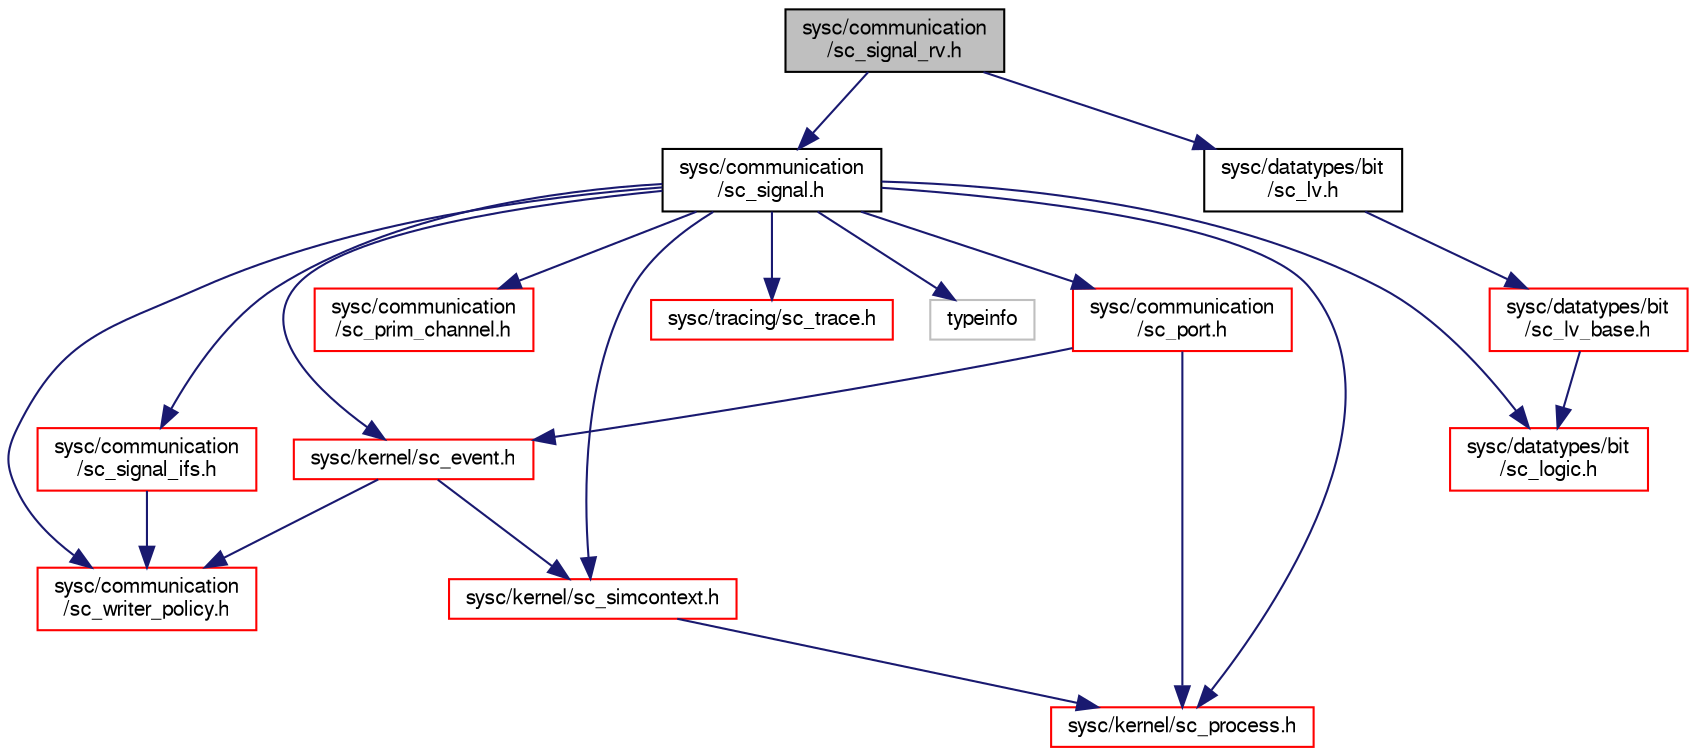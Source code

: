 digraph "sysc/communication/sc_signal_rv.h"
{
  edge [fontname="FreeSans",fontsize="10",labelfontname="FreeSans",labelfontsize="10"];
  node [fontname="FreeSans",fontsize="10",shape=record];
  Node0 [label="sysc/communication\l/sc_signal_rv.h",height=0.2,width=0.4,color="black", fillcolor="grey75", style="filled", fontcolor="black"];
  Node0 -> Node1 [color="midnightblue",fontsize="10",style="solid",fontname="FreeSans"];
  Node1 [label="sysc/communication\l/sc_signal.h",height=0.2,width=0.4,color="black", fillcolor="white", style="filled",URL="$a00059.html"];
  Node1 -> Node2 [color="midnightblue",fontsize="10",style="solid",fontname="FreeSans"];
  Node2 [label="sysc/communication\l/sc_port.h",height=0.2,width=0.4,color="red", fillcolor="white", style="filled",URL="$a00047.html"];
  Node2 -> Node14 [color="midnightblue",fontsize="10",style="solid",fontname="FreeSans"];
  Node14 [label="sysc/kernel/sc_event.h",height=0.2,width=0.4,color="red", fillcolor="white", style="filled",URL="$a00248.html"];
  Node14 -> Node16 [color="midnightblue",fontsize="10",style="solid",fontname="FreeSans"];
  Node16 [label="sysc/kernel/sc_simcontext.h",height=0.2,width=0.4,color="red", fillcolor="white", style="filled",URL="$a00311.html"];
  Node16 -> Node17 [color="midnightblue",fontsize="10",style="solid",fontname="FreeSans"];
  Node17 [label="sysc/kernel/sc_process.h",height=0.2,width=0.4,color="red", fillcolor="white", style="filled",URL="$a00293.html"];
  Node14 -> Node45 [color="midnightblue",fontsize="10",style="solid",fontname="FreeSans"];
  Node45 [label="sysc/communication\l/sc_writer_policy.h",height=0.2,width=0.4,color="red", fillcolor="white", style="filled",URL="$a00080.html"];
  Node2 -> Node17 [color="midnightblue",fontsize="10",style="solid",fontname="FreeSans"];
  Node1 -> Node57 [color="midnightblue",fontsize="10",style="solid",fontname="FreeSans"];
  Node57 [label="sysc/communication\l/sc_prim_channel.h",height=0.2,width=0.4,color="red", fillcolor="white", style="filled",URL="$a00050.html"];
  Node1 -> Node58 [color="midnightblue",fontsize="10",style="solid",fontname="FreeSans"];
  Node58 [label="sysc/communication\l/sc_signal_ifs.h",height=0.2,width=0.4,color="red", fillcolor="white", style="filled",URL="$a00062.html"];
  Node58 -> Node45 [color="midnightblue",fontsize="10",style="solid",fontname="FreeSans"];
  Node1 -> Node45 [color="midnightblue",fontsize="10",style="solid",fontname="FreeSans"];
  Node1 -> Node14 [color="midnightblue",fontsize="10",style="solid",fontname="FreeSans"];
  Node1 -> Node17 [color="midnightblue",fontsize="10",style="solid",fontname="FreeSans"];
  Node1 -> Node16 [color="midnightblue",fontsize="10",style="solid",fontname="FreeSans"];
  Node1 -> Node52 [color="midnightblue",fontsize="10",style="solid",fontname="FreeSans"];
  Node52 [label="sysc/datatypes/bit\l/sc_logic.h",height=0.2,width=0.4,color="red", fillcolor="white", style="filled",URL="$a00098.html"];
  Node1 -> Node59 [color="midnightblue",fontsize="10",style="solid",fontname="FreeSans"];
  Node59 [label="sysc/tracing/sc_trace.h",height=0.2,width=0.4,color="red", fillcolor="white", style="filled",URL="$a00341.html"];
  Node1 -> Node23 [color="midnightblue",fontsize="10",style="solid",fontname="FreeSans"];
  Node23 [label="typeinfo",height=0.2,width=0.4,color="grey75", fillcolor="white", style="filled"];
  Node0 -> Node60 [color="midnightblue",fontsize="10",style="solid",fontname="FreeSans"];
  Node60 [label="sysc/datatypes/bit\l/sc_lv.h",height=0.2,width=0.4,color="black", fillcolor="white", style="filled",URL="$a00101.html"];
  Node60 -> Node61 [color="midnightblue",fontsize="10",style="solid",fontname="FreeSans"];
  Node61 [label="sysc/datatypes/bit\l/sc_lv_base.h",height=0.2,width=0.4,color="red", fillcolor="white", style="filled",URL="$a00104.html"];
  Node61 -> Node52 [color="midnightblue",fontsize="10",style="solid",fontname="FreeSans"];
}
